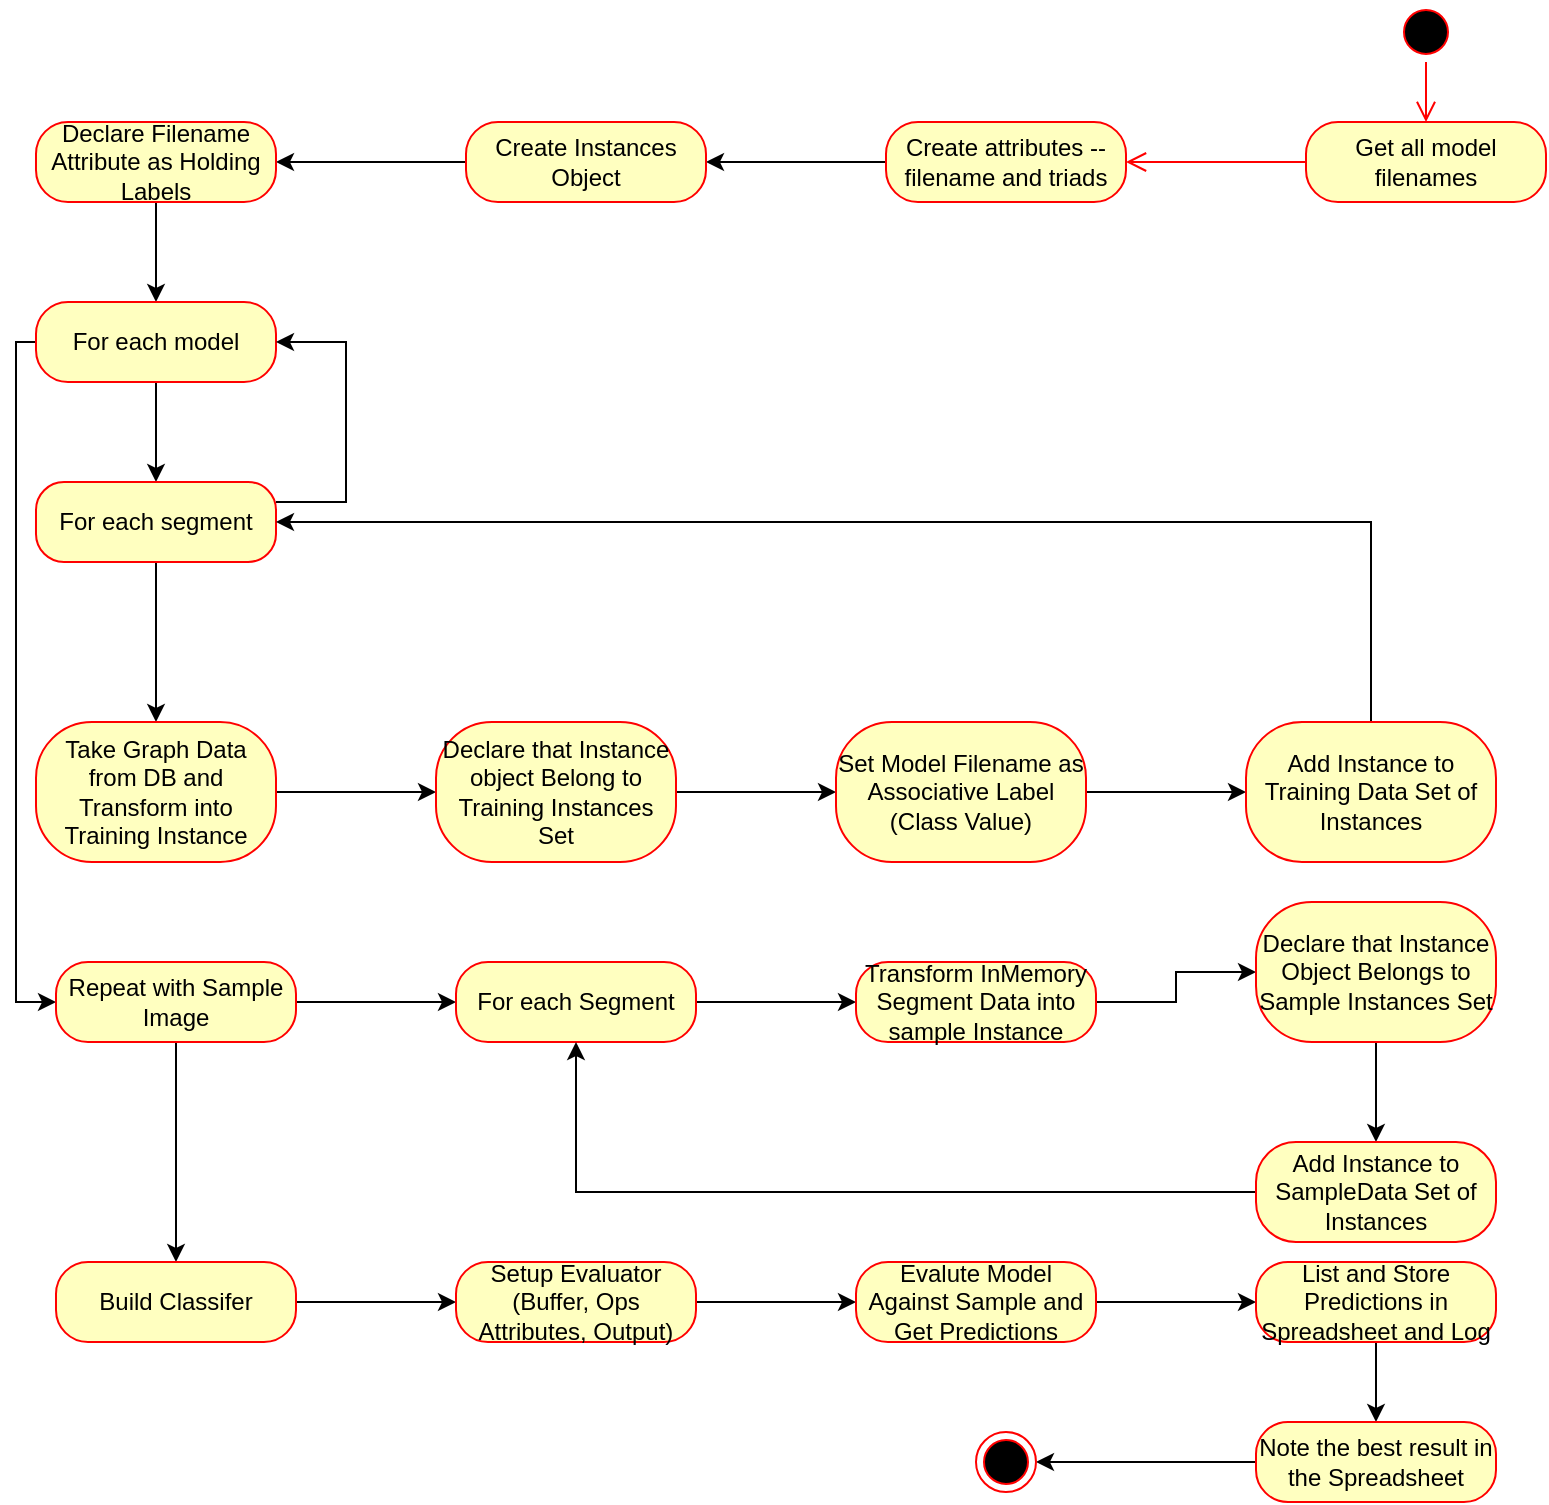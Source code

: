 <mxfile version="10.6.5" type="device"><diagram id="tk3kdV1uF9DJbEp-LgRY" name="Page-1"><mxGraphModel dx="1394" dy="824" grid="1" gridSize="10" guides="1" tooltips="1" connect="1" arrows="1" fold="1" page="1" pageScale="1" pageWidth="850" pageHeight="1100" math="0" shadow="0"><root><mxCell id="0"/><mxCell id="1" parent="0"/><mxCell id="jcV7p9ujh8_7nVmxlMR--1" value="" style="ellipse;html=1;shape=startState;fillColor=#000000;strokeColor=#ff0000;" vertex="1" parent="1"><mxGeometry x="715" y="179" width="30" height="30" as="geometry"/></mxCell><mxCell id="jcV7p9ujh8_7nVmxlMR--2" value="" style="edgeStyle=orthogonalEdgeStyle;html=1;verticalAlign=bottom;endArrow=open;endSize=8;strokeColor=#ff0000;entryX=0.5;entryY=0;entryDx=0;entryDy=0;" edge="1" source="jcV7p9ujh8_7nVmxlMR--1" parent="1" target="jcV7p9ujh8_7nVmxlMR--3"><mxGeometry relative="1" as="geometry"><mxPoint x="95" y="-21" as="targetPoint"/></mxGeometry></mxCell><mxCell id="jcV7p9ujh8_7nVmxlMR--3" value="Get all model filenames" style="rounded=1;whiteSpace=wrap;html=1;arcSize=40;fontColor=#000000;fillColor=#ffffc0;strokeColor=#ff0000;" vertex="1" parent="1"><mxGeometry x="670" y="239" width="120" height="40" as="geometry"/></mxCell><mxCell id="jcV7p9ujh8_7nVmxlMR--4" value="" style="edgeStyle=orthogonalEdgeStyle;html=1;verticalAlign=bottom;endArrow=open;endSize=8;strokeColor=#ff0000;entryX=1;entryY=0.5;entryDx=0;entryDy=0;" edge="1" source="jcV7p9ujh8_7nVmxlMR--3" parent="1" target="jcV7p9ujh8_7nVmxlMR--8"><mxGeometry relative="1" as="geometry"><mxPoint x="95" y="79" as="targetPoint"/></mxGeometry></mxCell><mxCell id="jcV7p9ujh8_7nVmxlMR--13" value="" style="edgeStyle=orthogonalEdgeStyle;rounded=0;orthogonalLoop=1;jettySize=auto;html=1;" edge="1" parent="1" source="jcV7p9ujh8_7nVmxlMR--8" target="jcV7p9ujh8_7nVmxlMR--12"><mxGeometry relative="1" as="geometry"/></mxCell><mxCell id="jcV7p9ujh8_7nVmxlMR--8" value="Create attributes -- filename and triads" style="rounded=1;whiteSpace=wrap;html=1;arcSize=40;fontColor=#000000;fillColor=#ffffc0;strokeColor=#ff0000;" vertex="1" parent="1"><mxGeometry x="460" y="239" width="120" height="40" as="geometry"/></mxCell><mxCell id="jcV7p9ujh8_7nVmxlMR--15" value="" style="edgeStyle=orthogonalEdgeStyle;rounded=0;orthogonalLoop=1;jettySize=auto;html=1;" edge="1" parent="1" source="jcV7p9ujh8_7nVmxlMR--12" target="jcV7p9ujh8_7nVmxlMR--14"><mxGeometry relative="1" as="geometry"/></mxCell><mxCell id="jcV7p9ujh8_7nVmxlMR--12" value="Create Instances Object" style="rounded=1;whiteSpace=wrap;html=1;arcSize=40;fontColor=#000000;fillColor=#ffffc0;strokeColor=#ff0000;" vertex="1" parent="1"><mxGeometry x="250" y="239" width="120" height="40" as="geometry"/></mxCell><mxCell id="jcV7p9ujh8_7nVmxlMR--17" value="" style="edgeStyle=orthogonalEdgeStyle;rounded=0;orthogonalLoop=1;jettySize=auto;html=1;" edge="1" parent="1" source="jcV7p9ujh8_7nVmxlMR--14" target="jcV7p9ujh8_7nVmxlMR--16"><mxGeometry relative="1" as="geometry"/></mxCell><mxCell id="jcV7p9ujh8_7nVmxlMR--14" value="Declare Filename Attribute as Holding Labels" style="rounded=1;whiteSpace=wrap;html=1;arcSize=40;fontColor=#000000;fillColor=#ffffc0;strokeColor=#ff0000;" vertex="1" parent="1"><mxGeometry x="35" y="239" width="120" height="40" as="geometry"/></mxCell><mxCell id="jcV7p9ujh8_7nVmxlMR--19" value="" style="edgeStyle=orthogonalEdgeStyle;rounded=0;orthogonalLoop=1;jettySize=auto;html=1;" edge="1" parent="1" source="jcV7p9ujh8_7nVmxlMR--16" target="jcV7p9ujh8_7nVmxlMR--18"><mxGeometry relative="1" as="geometry"/></mxCell><mxCell id="jcV7p9ujh8_7nVmxlMR--35" value="" style="edgeStyle=orthogonalEdgeStyle;rounded=0;orthogonalLoop=1;jettySize=auto;html=1;entryX=0;entryY=0.5;entryDx=0;entryDy=0;exitX=0;exitY=0.5;exitDx=0;exitDy=0;" edge="1" parent="1" source="jcV7p9ujh8_7nVmxlMR--16" target="jcV7p9ujh8_7nVmxlMR--36"><mxGeometry relative="1" as="geometry"><mxPoint x="45" y="349" as="sourcePoint"/><mxPoint x="20" y="669" as="targetPoint"/><Array as="points"><mxPoint x="25" y="349"/><mxPoint x="25" y="679"/></Array></mxGeometry></mxCell><mxCell id="jcV7p9ujh8_7nVmxlMR--16" value="For each model" style="rounded=1;whiteSpace=wrap;html=1;arcSize=40;fontColor=#000000;fillColor=#ffffc0;strokeColor=#ff0000;" vertex="1" parent="1"><mxGeometry x="35" y="329" width="120" height="40" as="geometry"/></mxCell><mxCell id="jcV7p9ujh8_7nVmxlMR--21" value="" style="edgeStyle=orthogonalEdgeStyle;rounded=0;orthogonalLoop=1;jettySize=auto;html=1;" edge="1" parent="1" source="jcV7p9ujh8_7nVmxlMR--18" target="jcV7p9ujh8_7nVmxlMR--20"><mxGeometry relative="1" as="geometry"/></mxCell><mxCell id="jcV7p9ujh8_7nVmxlMR--33" value="" style="edgeStyle=orthogonalEdgeStyle;rounded=0;orthogonalLoop=1;jettySize=auto;html=1;exitX=1;exitY=0.25;exitDx=0;exitDy=0;entryX=1;entryY=0.5;entryDx=0;entryDy=0;" edge="1" parent="1" source="jcV7p9ujh8_7nVmxlMR--18" target="jcV7p9ujh8_7nVmxlMR--16"><mxGeometry relative="1" as="geometry"><mxPoint x="200" y="349" as="targetPoint"/><Array as="points"><mxPoint x="190" y="429"/><mxPoint x="190" y="349"/></Array></mxGeometry></mxCell><mxCell id="jcV7p9ujh8_7nVmxlMR--18" value="For each segment" style="rounded=1;whiteSpace=wrap;html=1;arcSize=35;fontColor=#000000;fillColor=#ffffc0;strokeColor=#ff0000;" vertex="1" parent="1"><mxGeometry x="35" y="419" width="120" height="40" as="geometry"/></mxCell><mxCell id="jcV7p9ujh8_7nVmxlMR--23" value="" style="edgeStyle=orthogonalEdgeStyle;rounded=0;orthogonalLoop=1;jettySize=auto;html=1;" edge="1" parent="1" source="jcV7p9ujh8_7nVmxlMR--20" target="jcV7p9ujh8_7nVmxlMR--22"><mxGeometry relative="1" as="geometry"/></mxCell><mxCell id="jcV7p9ujh8_7nVmxlMR--20" value="Take Graph Data from DB and Transform into Training Instance" style="rounded=1;whiteSpace=wrap;html=1;arcSize=40;fontColor=#000000;fillColor=#ffffc0;strokeColor=#ff0000;" vertex="1" parent="1"><mxGeometry x="35" y="539" width="120" height="70" as="geometry"/></mxCell><mxCell id="jcV7p9ujh8_7nVmxlMR--25" value="" style="edgeStyle=orthogonalEdgeStyle;rounded=0;orthogonalLoop=1;jettySize=auto;html=1;" edge="1" parent="1" source="jcV7p9ujh8_7nVmxlMR--22" target="jcV7p9ujh8_7nVmxlMR--24"><mxGeometry relative="1" as="geometry"/></mxCell><mxCell id="jcV7p9ujh8_7nVmxlMR--22" value="Declare that Instance object Belong to Training Instances Set" style="rounded=1;whiteSpace=wrap;html=1;arcSize=40;fontColor=#000000;fillColor=#ffffc0;strokeColor=#ff0000;" vertex="1" parent="1"><mxGeometry x="235" y="539" width="120" height="70" as="geometry"/></mxCell><mxCell id="jcV7p9ujh8_7nVmxlMR--27" value="" style="edgeStyle=orthogonalEdgeStyle;rounded=0;orthogonalLoop=1;jettySize=auto;html=1;" edge="1" parent="1" source="jcV7p9ujh8_7nVmxlMR--24" target="jcV7p9ujh8_7nVmxlMR--26"><mxGeometry relative="1" as="geometry"/></mxCell><mxCell id="jcV7p9ujh8_7nVmxlMR--24" value="Set Model Filename as Associative Label (Class Value)" style="rounded=1;whiteSpace=wrap;html=1;arcSize=40;fontColor=#000000;fillColor=#ffffc0;strokeColor=#ff0000;" vertex="1" parent="1"><mxGeometry x="435" y="539" width="125" height="70" as="geometry"/></mxCell><mxCell id="jcV7p9ujh8_7nVmxlMR--31" value="" style="edgeStyle=orthogonalEdgeStyle;rounded=0;orthogonalLoop=1;jettySize=auto;html=1;entryX=1;entryY=0.5;entryDx=0;entryDy=0;" edge="1" parent="1" source="jcV7p9ujh8_7nVmxlMR--26" target="jcV7p9ujh8_7nVmxlMR--18"><mxGeometry relative="1" as="geometry"><mxPoint x="702.5" y="459" as="targetPoint"/><Array as="points"><mxPoint x="703" y="439"/></Array></mxGeometry></mxCell><mxCell id="jcV7p9ujh8_7nVmxlMR--26" value="Add Instance to Training Data Set of Instances" style="rounded=1;whiteSpace=wrap;html=1;arcSize=40;fontColor=#000000;fillColor=#ffffc0;strokeColor=#ff0000;" vertex="1" parent="1"><mxGeometry x="640" y="539" width="125" height="70" as="geometry"/></mxCell><mxCell id="jcV7p9ujh8_7nVmxlMR--40" value="" style="edgeStyle=orthogonalEdgeStyle;rounded=0;orthogonalLoop=1;jettySize=auto;html=1;" edge="1" parent="1" source="jcV7p9ujh8_7nVmxlMR--36" target="jcV7p9ujh8_7nVmxlMR--39"><mxGeometry relative="1" as="geometry"/></mxCell><mxCell id="jcV7p9ujh8_7nVmxlMR--50" value="" style="edgeStyle=orthogonalEdgeStyle;rounded=0;orthogonalLoop=1;jettySize=auto;html=1;" edge="1" parent="1" source="jcV7p9ujh8_7nVmxlMR--36" target="jcV7p9ujh8_7nVmxlMR--49"><mxGeometry relative="1" as="geometry"/></mxCell><mxCell id="jcV7p9ujh8_7nVmxlMR--36" value="Repeat with Sample Image" style="rounded=1;whiteSpace=wrap;html=1;arcSize=40;fontColor=#000000;fillColor=#ffffc0;strokeColor=#ff0000;" vertex="1" parent="1"><mxGeometry x="45" y="659" width="120" height="40" as="geometry"/></mxCell><mxCell id="jcV7p9ujh8_7nVmxlMR--52" value="" style="edgeStyle=orthogonalEdgeStyle;rounded=0;orthogonalLoop=1;jettySize=auto;html=1;" edge="1" parent="1" source="jcV7p9ujh8_7nVmxlMR--49" target="jcV7p9ujh8_7nVmxlMR--51"><mxGeometry relative="1" as="geometry"/></mxCell><mxCell id="jcV7p9ujh8_7nVmxlMR--49" value="Build Classifer" style="rounded=1;whiteSpace=wrap;html=1;arcSize=40;fontColor=#000000;fillColor=#ffffc0;strokeColor=#ff0000;" vertex="1" parent="1"><mxGeometry x="45" y="809" width="120" height="40" as="geometry"/></mxCell><mxCell id="jcV7p9ujh8_7nVmxlMR--54" value="" style="edgeStyle=orthogonalEdgeStyle;rounded=0;orthogonalLoop=1;jettySize=auto;html=1;" edge="1" parent="1" source="jcV7p9ujh8_7nVmxlMR--51" target="jcV7p9ujh8_7nVmxlMR--53"><mxGeometry relative="1" as="geometry"/></mxCell><mxCell id="jcV7p9ujh8_7nVmxlMR--51" value="Setup Evaluator (Buffer, Ops Attributes, Output)" style="rounded=1;whiteSpace=wrap;html=1;arcSize=40;fontColor=#000000;fillColor=#ffffc0;strokeColor=#ff0000;" vertex="1" parent="1"><mxGeometry x="245" y="809" width="120" height="40" as="geometry"/></mxCell><mxCell id="jcV7p9ujh8_7nVmxlMR--56" value="" style="edgeStyle=orthogonalEdgeStyle;rounded=0;orthogonalLoop=1;jettySize=auto;html=1;" edge="1" parent="1" source="jcV7p9ujh8_7nVmxlMR--53" target="jcV7p9ujh8_7nVmxlMR--55"><mxGeometry relative="1" as="geometry"/></mxCell><mxCell id="jcV7p9ujh8_7nVmxlMR--53" value="Evalute Model Against Sample and Get Predictions" style="rounded=1;whiteSpace=wrap;html=1;arcSize=40;fontColor=#000000;fillColor=#ffffc0;strokeColor=#ff0000;" vertex="1" parent="1"><mxGeometry x="445" y="809" width="120" height="40" as="geometry"/></mxCell><mxCell id="jcV7p9ujh8_7nVmxlMR--58" value="" style="edgeStyle=orthogonalEdgeStyle;rounded=0;orthogonalLoop=1;jettySize=auto;html=1;" edge="1" parent="1" source="jcV7p9ujh8_7nVmxlMR--55" target="jcV7p9ujh8_7nVmxlMR--57"><mxGeometry relative="1" as="geometry"/></mxCell><mxCell id="jcV7p9ujh8_7nVmxlMR--55" value="List and Store Predictions in Spreadsheet and Log" style="rounded=1;whiteSpace=wrap;html=1;arcSize=40;fontColor=#000000;fillColor=#ffffc0;strokeColor=#ff0000;" vertex="1" parent="1"><mxGeometry x="645" y="809" width="120" height="40" as="geometry"/></mxCell><mxCell id="jcV7p9ujh8_7nVmxlMR--61" value="" style="edgeStyle=orthogonalEdgeStyle;rounded=0;orthogonalLoop=1;jettySize=auto;html=1;entryX=1;entryY=0.5;entryDx=0;entryDy=0;" edge="1" parent="1" source="jcV7p9ujh8_7nVmxlMR--57" target="jcV7p9ujh8_7nVmxlMR--59"><mxGeometry relative="1" as="geometry"><mxPoint x="565" y="909" as="targetPoint"/></mxGeometry></mxCell><mxCell id="jcV7p9ujh8_7nVmxlMR--57" value="Note the best result in the Spreadsheet" style="rounded=1;whiteSpace=wrap;html=1;arcSize=40;fontColor=#000000;fillColor=#ffffc0;strokeColor=#ff0000;" vertex="1" parent="1"><mxGeometry x="645" y="889" width="120" height="40" as="geometry"/></mxCell><mxCell id="jcV7p9ujh8_7nVmxlMR--42" value="" style="edgeStyle=orthogonalEdgeStyle;rounded=0;orthogonalLoop=1;jettySize=auto;html=1;" edge="1" parent="1" source="jcV7p9ujh8_7nVmxlMR--39" target="jcV7p9ujh8_7nVmxlMR--41"><mxGeometry relative="1" as="geometry"/></mxCell><mxCell id="jcV7p9ujh8_7nVmxlMR--39" value="For each Segment" style="rounded=1;whiteSpace=wrap;html=1;arcSize=40;fontColor=#000000;fillColor=#ffffc0;strokeColor=#ff0000;" vertex="1" parent="1"><mxGeometry x="245" y="659" width="120" height="40" as="geometry"/></mxCell><mxCell id="jcV7p9ujh8_7nVmxlMR--44" value="" style="edgeStyle=orthogonalEdgeStyle;rounded=0;orthogonalLoop=1;jettySize=auto;html=1;" edge="1" parent="1" source="jcV7p9ujh8_7nVmxlMR--41" target="jcV7p9ujh8_7nVmxlMR--43"><mxGeometry relative="1" as="geometry"/></mxCell><mxCell id="jcV7p9ujh8_7nVmxlMR--41" value="Transform InMemory Segment Data into sample Instance" style="rounded=1;whiteSpace=wrap;html=1;arcSize=40;fontColor=#000000;fillColor=#ffffc0;strokeColor=#ff0000;" vertex="1" parent="1"><mxGeometry x="445" y="659" width="120" height="40" as="geometry"/></mxCell><mxCell id="jcV7p9ujh8_7nVmxlMR--46" value="" style="edgeStyle=orthogonalEdgeStyle;rounded=0;orthogonalLoop=1;jettySize=auto;html=1;" edge="1" parent="1" source="jcV7p9ujh8_7nVmxlMR--43" target="jcV7p9ujh8_7nVmxlMR--45"><mxGeometry relative="1" as="geometry"/></mxCell><mxCell id="jcV7p9ujh8_7nVmxlMR--43" value="Declare that Instance Object Belongs to Sample Instances Set" style="rounded=1;whiteSpace=wrap;html=1;arcSize=40;fontColor=#000000;fillColor=#ffffc0;strokeColor=#ff0000;" vertex="1" parent="1"><mxGeometry x="645" y="629" width="120" height="70" as="geometry"/></mxCell><mxCell id="jcV7p9ujh8_7nVmxlMR--48" value="" style="edgeStyle=orthogonalEdgeStyle;rounded=0;orthogonalLoop=1;jettySize=auto;html=1;entryX=0.5;entryY=1;entryDx=0;entryDy=0;" edge="1" parent="1" source="jcV7p9ujh8_7nVmxlMR--45" target="jcV7p9ujh8_7nVmxlMR--39"><mxGeometry relative="1" as="geometry"><mxPoint x="565" y="774" as="targetPoint"/></mxGeometry></mxCell><mxCell id="jcV7p9ujh8_7nVmxlMR--45" value="Add Instance to SampleData Set of Instances" style="rounded=1;whiteSpace=wrap;html=1;arcSize=40;fontColor=#000000;fillColor=#ffffc0;strokeColor=#ff0000;" vertex="1" parent="1"><mxGeometry x="645" y="749" width="120" height="50" as="geometry"/></mxCell><mxCell id="jcV7p9ujh8_7nVmxlMR--59" value="" style="ellipse;html=1;shape=endState;fillColor=#000000;strokeColor=#ff0000;" vertex="1" parent="1"><mxGeometry x="505" y="894" width="30" height="30" as="geometry"/></mxCell></root></mxGraphModel></diagram></mxfile>